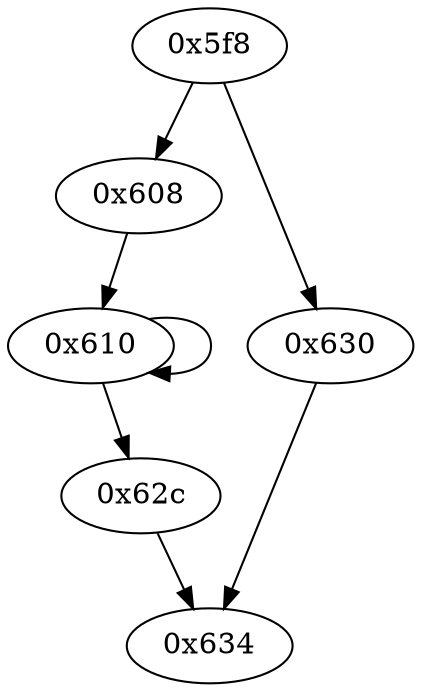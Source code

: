 digraph "" {
	"0x610"	 [opcode="[u'mul', u'cmp', u'add', u'add', u'cmp', u'mov', u'b']"];
	"0x610" -> "0x610";
	"0x62c"	 [opcode="[u'b']"];
	"0x610" -> "0x62c";
	"0x634"	 [opcode="[u'push', u'mov', u'ldr', u'add', u'bl', u'mov', u'pop']"];
	"0x62c" -> "0x634";
	"0x608"	 [opcode="[u'mov', u'mov']"];
	"0x608" -> "0x610";
	"0x630"	 [opcode="[u'mov']"];
	"0x630" -> "0x634";
	"0x5f8"	 [opcode="[u'ldr', u'ldrb', u'cmp', u'b']"];
	"0x5f8" -> "0x608";
	"0x5f8" -> "0x630";
}
